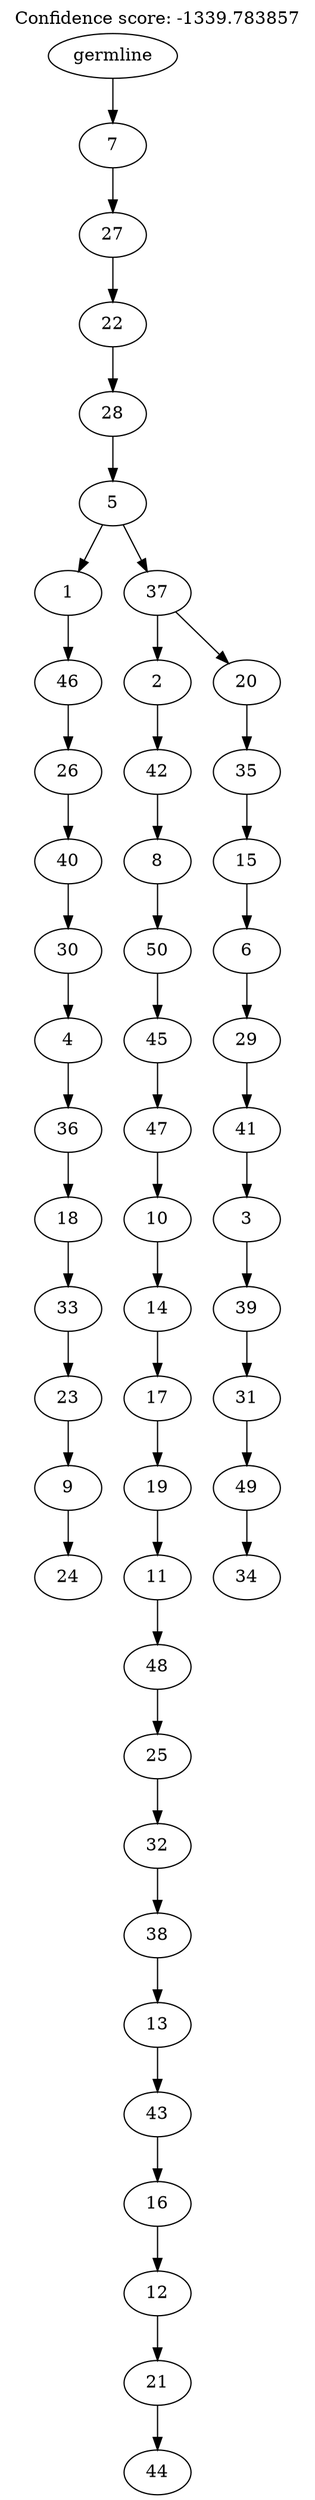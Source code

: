digraph g {
	"49" -> "50";
	"50" [label="24"];
	"48" -> "49";
	"49" [label="9"];
	"47" -> "48";
	"48" [label="23"];
	"46" -> "47";
	"47" [label="33"];
	"45" -> "46";
	"46" [label="18"];
	"44" -> "45";
	"45" [label="36"];
	"43" -> "44";
	"44" [label="4"];
	"42" -> "43";
	"43" [label="30"];
	"41" -> "42";
	"42" [label="40"];
	"40" -> "41";
	"41" [label="26"];
	"39" -> "40";
	"40" [label="46"];
	"37" -> "38";
	"38" [label="44"];
	"36" -> "37";
	"37" [label="21"];
	"35" -> "36";
	"36" [label="12"];
	"34" -> "35";
	"35" [label="16"];
	"33" -> "34";
	"34" [label="43"];
	"32" -> "33";
	"33" [label="13"];
	"31" -> "32";
	"32" [label="38"];
	"30" -> "31";
	"31" [label="32"];
	"29" -> "30";
	"30" [label="25"];
	"28" -> "29";
	"29" [label="48"];
	"27" -> "28";
	"28" [label="11"];
	"26" -> "27";
	"27" [label="19"];
	"25" -> "26";
	"26" [label="17"];
	"24" -> "25";
	"25" [label="14"];
	"23" -> "24";
	"24" [label="10"];
	"22" -> "23";
	"23" [label="47"];
	"21" -> "22";
	"22" [label="45"];
	"20" -> "21";
	"21" [label="50"];
	"19" -> "20";
	"20" [label="8"];
	"18" -> "19";
	"19" [label="42"];
	"16" -> "17";
	"17" [label="34"];
	"15" -> "16";
	"16" [label="49"];
	"14" -> "15";
	"15" [label="31"];
	"13" -> "14";
	"14" [label="39"];
	"12" -> "13";
	"13" [label="3"];
	"11" -> "12";
	"12" [label="41"];
	"10" -> "11";
	"11" [label="29"];
	"9" -> "10";
	"10" [label="6"];
	"8" -> "9";
	"9" [label="15"];
	"7" -> "8";
	"8" [label="35"];
	"6" -> "7";
	"7" [label="20"];
	"6" -> "18";
	"18" [label="2"];
	"5" -> "6";
	"6" [label="37"];
	"5" -> "39";
	"39" [label="1"];
	"4" -> "5";
	"5" [label="5"];
	"3" -> "4";
	"4" [label="28"];
	"2" -> "3";
	"3" [label="22"];
	"1" -> "2";
	"2" [label="27"];
	"0" -> "1";
	"1" [label="7"];
	"0" [label="germline"];
	labelloc="t";
	label="Confidence score: -1339.783857";
}
